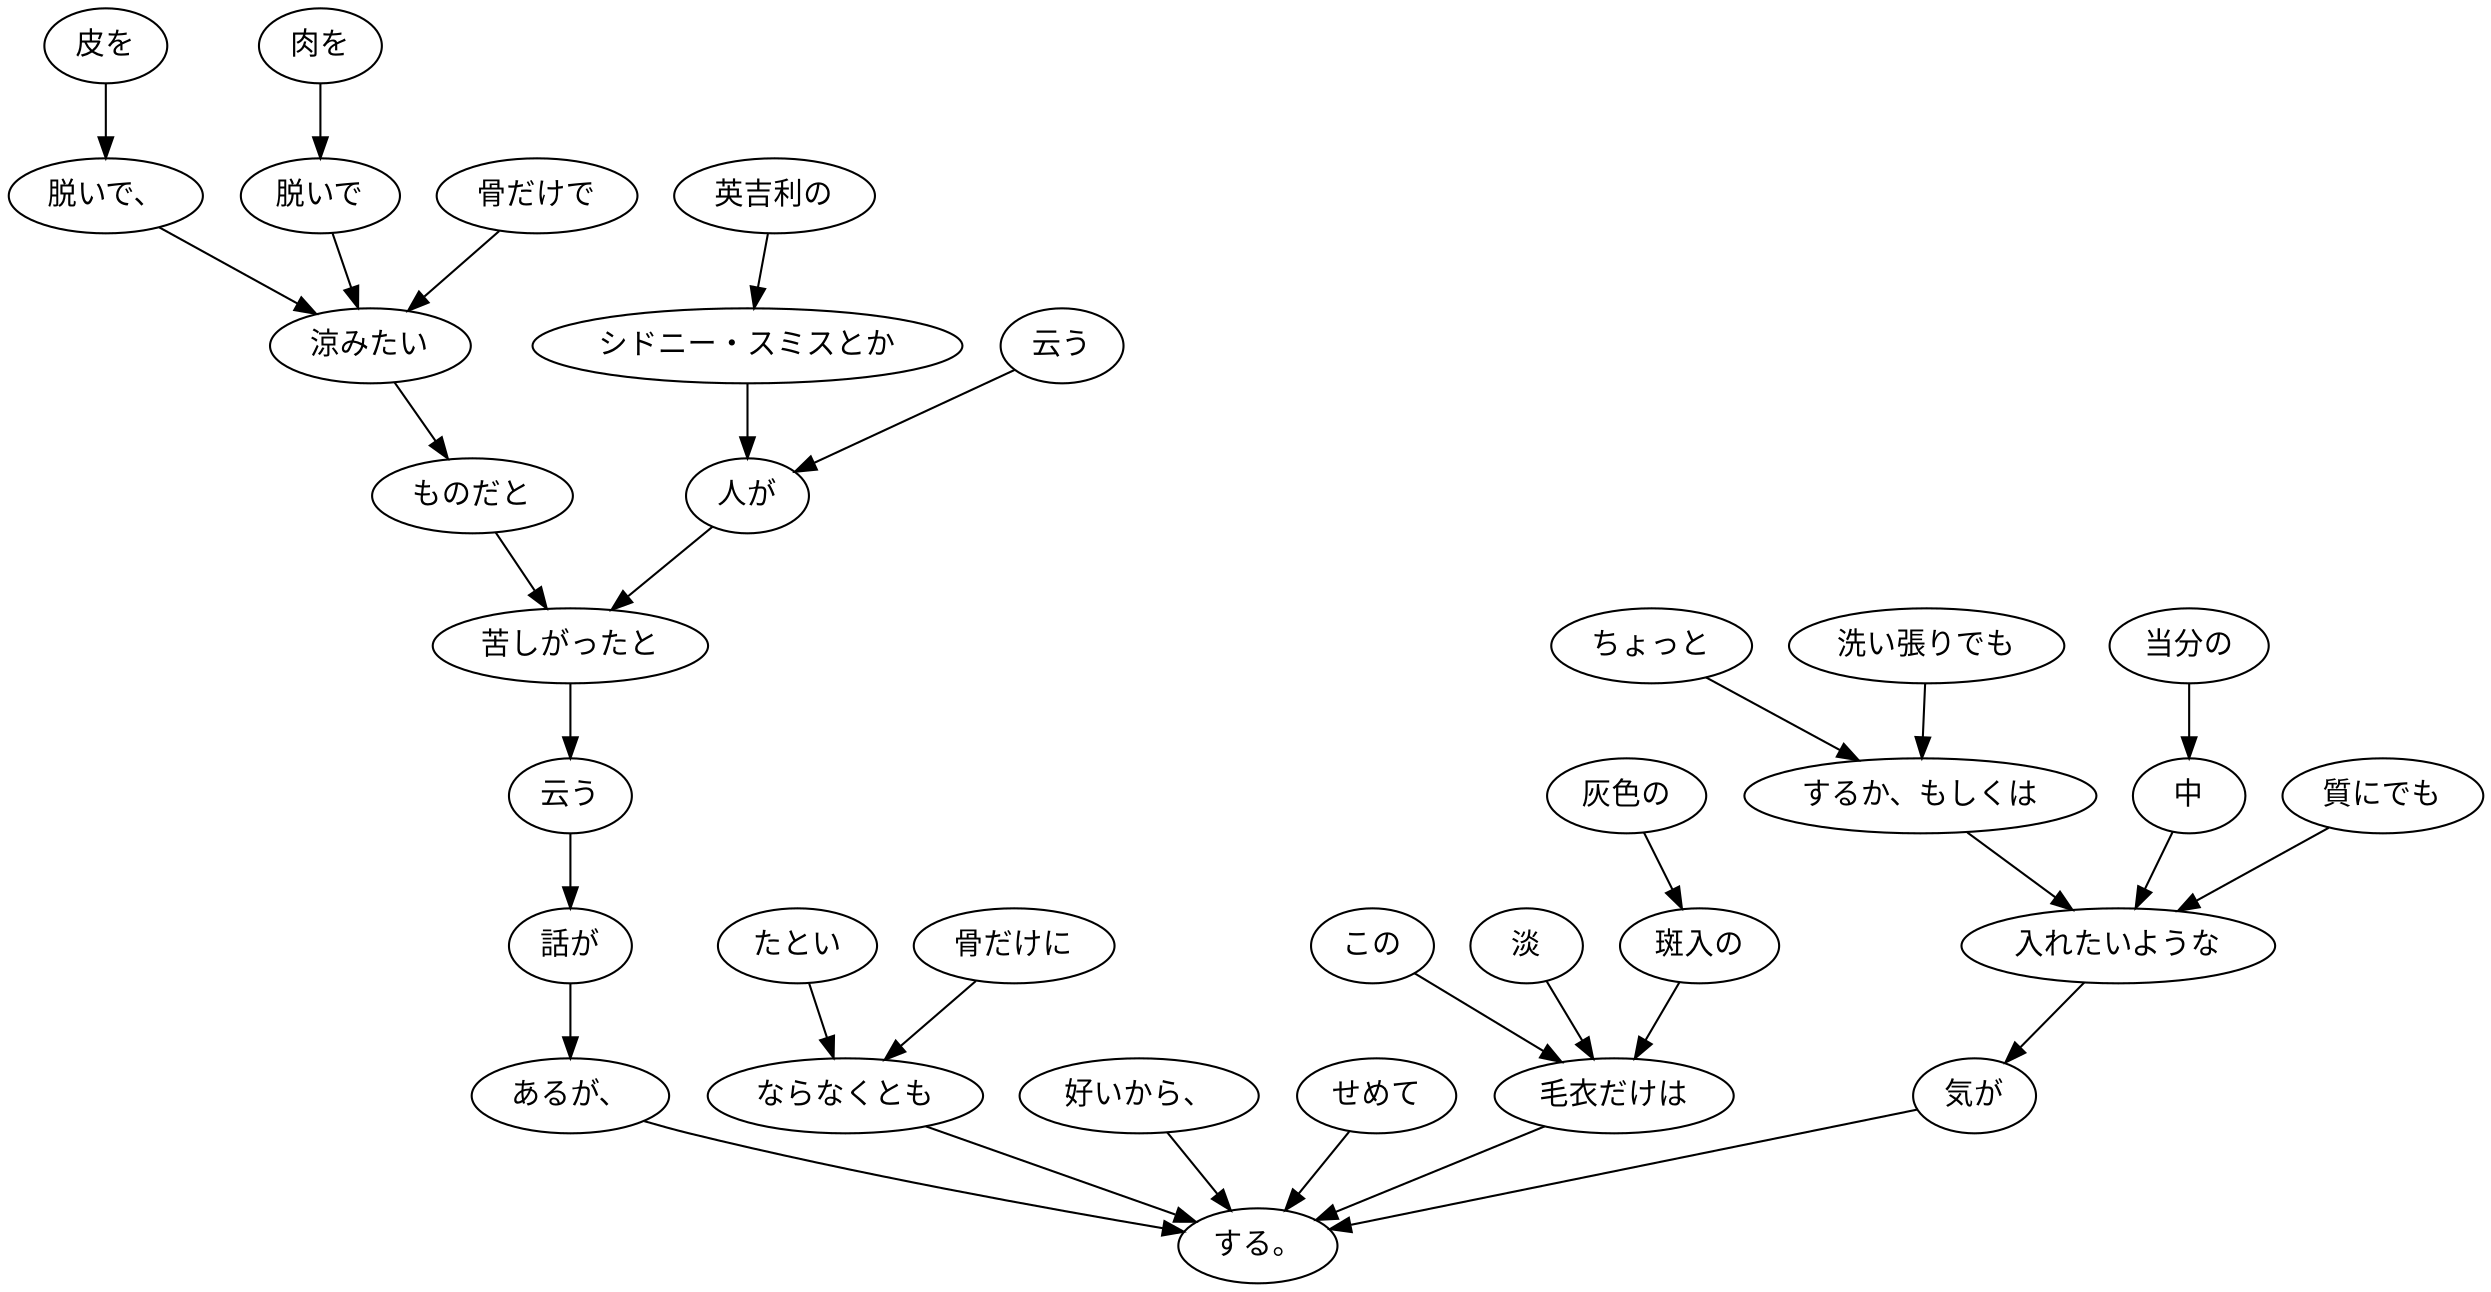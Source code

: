 digraph graph3360 {
	node0 [label="皮を"];
	node1 [label="脱いで、"];
	node2 [label="肉を"];
	node3 [label="脱いで"];
	node4 [label="骨だけで"];
	node5 [label="涼みたい"];
	node6 [label="ものだと"];
	node7 [label="英吉利の"];
	node8 [label="シドニー・スミスとか"];
	node9 [label="云う"];
	node10 [label="人が"];
	node11 [label="苦しがったと"];
	node12 [label="云う"];
	node13 [label="話が"];
	node14 [label="あるが、"];
	node15 [label="たとい"];
	node16 [label="骨だけに"];
	node17 [label="ならなくとも"];
	node18 [label="好いから、"];
	node19 [label="せめて"];
	node20 [label="この"];
	node21 [label="淡"];
	node22 [label="灰色の"];
	node23 [label="斑入の"];
	node24 [label="毛衣だけは"];
	node25 [label="ちょっと"];
	node26 [label="洗い張りでも"];
	node27 [label="するか、もしくは"];
	node28 [label="当分の"];
	node29 [label="中"];
	node30 [label="質にでも"];
	node31 [label="入れたいような"];
	node32 [label="気が"];
	node33 [label="する。"];
	node0 -> node1;
	node1 -> node5;
	node2 -> node3;
	node3 -> node5;
	node4 -> node5;
	node5 -> node6;
	node6 -> node11;
	node7 -> node8;
	node8 -> node10;
	node9 -> node10;
	node10 -> node11;
	node11 -> node12;
	node12 -> node13;
	node13 -> node14;
	node14 -> node33;
	node15 -> node17;
	node16 -> node17;
	node17 -> node33;
	node18 -> node33;
	node19 -> node33;
	node20 -> node24;
	node21 -> node24;
	node22 -> node23;
	node23 -> node24;
	node24 -> node33;
	node25 -> node27;
	node26 -> node27;
	node27 -> node31;
	node28 -> node29;
	node29 -> node31;
	node30 -> node31;
	node31 -> node32;
	node32 -> node33;
}
